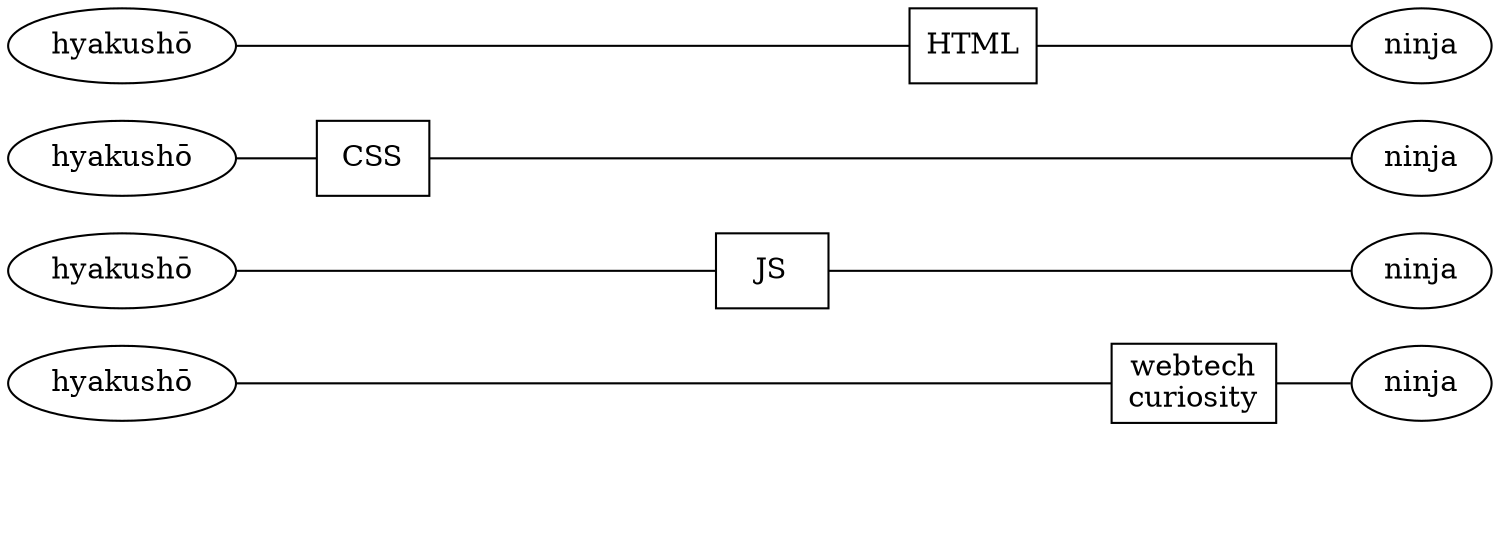 digraph {
  rankdir = LR
  col0, col1, col2, col3, col4, col5, col6 [color=transparent; fontcolor=transparent]
  row1start, row2start, row3start, row4start [label="hyakushō"]
  row1start -> row2start -> row3start -> row4start [color=transparent]
  row1end, row2end, row3end, row4end [label="ninja"]
  row1end -> row2end -> row3end -> row4end [color=transparent]
  col0 -> col1 -> col2 -> col3 -> col4 -> col5 -> col6 [color=transparent]
  {rank=same; row1start, row2start, row3start, row4start, col0}
  {rank=same; row1end, row2end, row3end, row4end, col6}

  HTML, CSS, JS, curiosity [shape=box]
  curiosity [label="webtech\ncuriosity"]

  row1start -> HTML -> row1end [arrowhead=none]
  row2start -> CSS -> row2end [arrowhead=none]
  row3start -> JS -> row3end [arrowhead=none]
  row4start -> curiosity -> row4end [arrowhead=none]

  {rank=same; HTML, col4}
  {rank=same; CSS, col1}
  {rank=same; JS, col3}
  {rank=same; curiosity, col5}
}